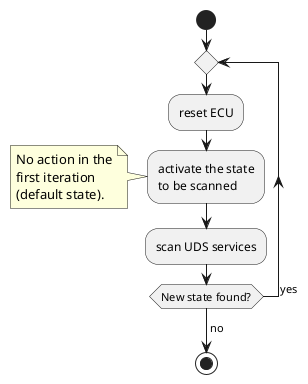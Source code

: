 @startuml

start

repeat

:reset ECU;

:activate the state\nto be scanned;
note left
No action in the
first iteration
(default state).
end note

:scan UDS services;

repeat while (New state found?) is (      yes)
->no;
stop

@enduml

